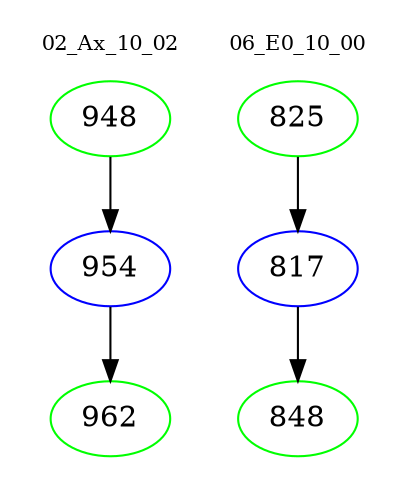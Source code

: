 digraph{
subgraph cluster_0 {
color = white
label = "02_Ax_10_02";
fontsize=10;
T0_948 [label="948", color="green"]
T0_948 -> T0_954 [color="black"]
T0_954 [label="954", color="blue"]
T0_954 -> T0_962 [color="black"]
T0_962 [label="962", color="green"]
}
subgraph cluster_1 {
color = white
label = "06_E0_10_00";
fontsize=10;
T1_825 [label="825", color="green"]
T1_825 -> T1_817 [color="black"]
T1_817 [label="817", color="blue"]
T1_817 -> T1_848 [color="black"]
T1_848 [label="848", color="green"]
}
}
